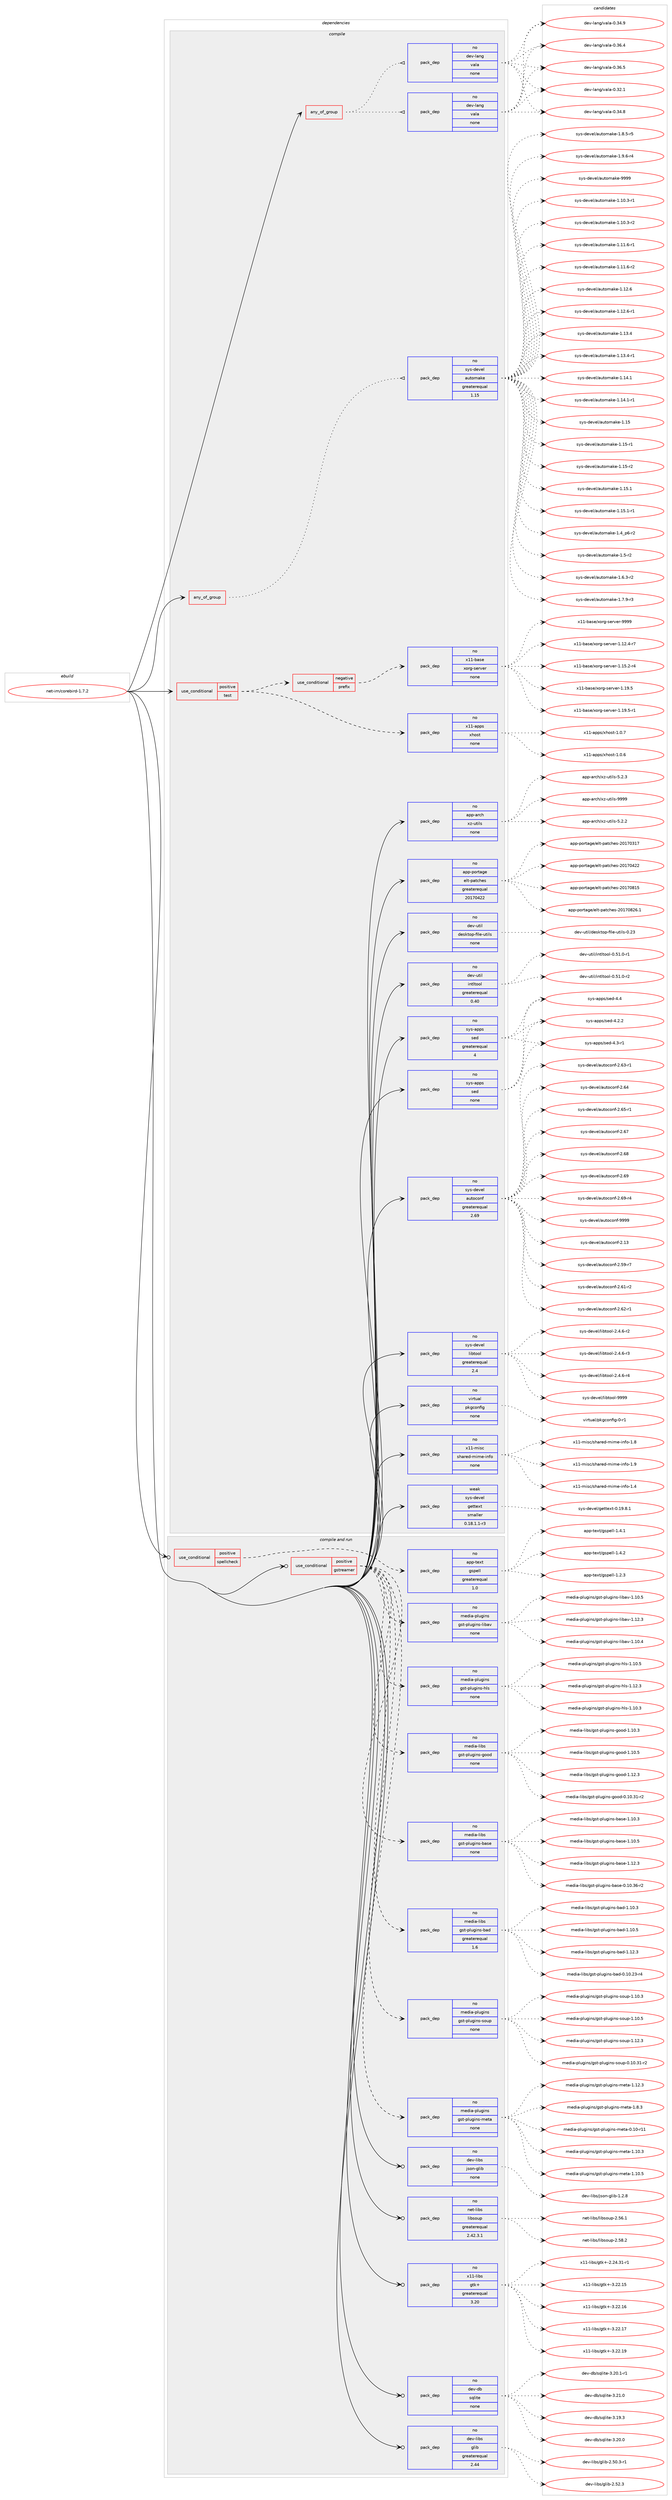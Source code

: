 digraph prolog {

# *************
# Graph options
# *************

newrank=true;
concentrate=true;
compound=true;
graph [rankdir=LR,fontname=Helvetica,fontsize=10,ranksep=1.5];#, ranksep=2.5, nodesep=0.2];
edge  [arrowhead=vee];
node  [fontname=Helvetica,fontsize=10];

# **********
# The ebuild
# **********

subgraph cluster_leftcol {
color=gray;
rank=same;
label=<<i>ebuild</i>>;
id [label="net-im/corebird-1.7.2", color=red, width=4, href="../net-im/corebird-1.7.2.svg"];
}

# ****************
# The dependencies
# ****************

subgraph cluster_midcol {
color=gray;
label=<<i>dependencies</i>>;
subgraph cluster_compile {
fillcolor="#eeeeee";
style=filled;
label=<<i>compile</i>>;
subgraph any6653 {
dependency411910 [label=<<TABLE BORDER="0" CELLBORDER="1" CELLSPACING="0" CELLPADDING="4"><TR><TD CELLPADDING="10">any_of_group</TD></TR></TABLE>>, shape=none, color=red];subgraph pack303150 {
dependency411911 [label=<<TABLE BORDER="0" CELLBORDER="1" CELLSPACING="0" CELLPADDING="4" WIDTH="220"><TR><TD ROWSPAN="6" CELLPADDING="30">pack_dep</TD></TR><TR><TD WIDTH="110">no</TD></TR><TR><TD>dev-lang</TD></TR><TR><TD>vala</TD></TR><TR><TD>none</TD></TR><TR><TD></TD></TR></TABLE>>, shape=none, color=blue];
}
dependency411910:e -> dependency411911:w [weight=20,style="dotted",arrowhead="oinv"];
subgraph pack303151 {
dependency411912 [label=<<TABLE BORDER="0" CELLBORDER="1" CELLSPACING="0" CELLPADDING="4" WIDTH="220"><TR><TD ROWSPAN="6" CELLPADDING="30">pack_dep</TD></TR><TR><TD WIDTH="110">no</TD></TR><TR><TD>dev-lang</TD></TR><TR><TD>vala</TD></TR><TR><TD>none</TD></TR><TR><TD></TD></TR></TABLE>>, shape=none, color=blue];
}
dependency411910:e -> dependency411912:w [weight=20,style="dotted",arrowhead="oinv"];
}
id:e -> dependency411910:w [weight=20,style="solid",arrowhead="vee"];
subgraph any6654 {
dependency411913 [label=<<TABLE BORDER="0" CELLBORDER="1" CELLSPACING="0" CELLPADDING="4"><TR><TD CELLPADDING="10">any_of_group</TD></TR></TABLE>>, shape=none, color=red];subgraph pack303152 {
dependency411914 [label=<<TABLE BORDER="0" CELLBORDER="1" CELLSPACING="0" CELLPADDING="4" WIDTH="220"><TR><TD ROWSPAN="6" CELLPADDING="30">pack_dep</TD></TR><TR><TD WIDTH="110">no</TD></TR><TR><TD>sys-devel</TD></TR><TR><TD>automake</TD></TR><TR><TD>greaterequal</TD></TR><TR><TD>1.15</TD></TR></TABLE>>, shape=none, color=blue];
}
dependency411913:e -> dependency411914:w [weight=20,style="dotted",arrowhead="oinv"];
}
id:e -> dependency411913:w [weight=20,style="solid",arrowhead="vee"];
subgraph cond101919 {
dependency411915 [label=<<TABLE BORDER="0" CELLBORDER="1" CELLSPACING="0" CELLPADDING="4"><TR><TD ROWSPAN="3" CELLPADDING="10">use_conditional</TD></TR><TR><TD>positive</TD></TR><TR><TD>test</TD></TR></TABLE>>, shape=none, color=red];
subgraph cond101920 {
dependency411916 [label=<<TABLE BORDER="0" CELLBORDER="1" CELLSPACING="0" CELLPADDING="4"><TR><TD ROWSPAN="3" CELLPADDING="10">use_conditional</TD></TR><TR><TD>negative</TD></TR><TR><TD>prefix</TD></TR></TABLE>>, shape=none, color=red];
subgraph pack303153 {
dependency411917 [label=<<TABLE BORDER="0" CELLBORDER="1" CELLSPACING="0" CELLPADDING="4" WIDTH="220"><TR><TD ROWSPAN="6" CELLPADDING="30">pack_dep</TD></TR><TR><TD WIDTH="110">no</TD></TR><TR><TD>x11-base</TD></TR><TR><TD>xorg-server</TD></TR><TR><TD>none</TD></TR><TR><TD></TD></TR></TABLE>>, shape=none, color=blue];
}
dependency411916:e -> dependency411917:w [weight=20,style="dashed",arrowhead="vee"];
}
dependency411915:e -> dependency411916:w [weight=20,style="dashed",arrowhead="vee"];
subgraph pack303154 {
dependency411918 [label=<<TABLE BORDER="0" CELLBORDER="1" CELLSPACING="0" CELLPADDING="4" WIDTH="220"><TR><TD ROWSPAN="6" CELLPADDING="30">pack_dep</TD></TR><TR><TD WIDTH="110">no</TD></TR><TR><TD>x11-apps</TD></TR><TR><TD>xhost</TD></TR><TR><TD>none</TD></TR><TR><TD></TD></TR></TABLE>>, shape=none, color=blue];
}
dependency411915:e -> dependency411918:w [weight=20,style="dashed",arrowhead="vee"];
}
id:e -> dependency411915:w [weight=20,style="solid",arrowhead="vee"];
subgraph pack303155 {
dependency411919 [label=<<TABLE BORDER="0" CELLBORDER="1" CELLSPACING="0" CELLPADDING="4" WIDTH="220"><TR><TD ROWSPAN="6" CELLPADDING="30">pack_dep</TD></TR><TR><TD WIDTH="110">no</TD></TR><TR><TD>app-arch</TD></TR><TR><TD>xz-utils</TD></TR><TR><TD>none</TD></TR><TR><TD></TD></TR></TABLE>>, shape=none, color=blue];
}
id:e -> dependency411919:w [weight=20,style="solid",arrowhead="vee"];
subgraph pack303156 {
dependency411920 [label=<<TABLE BORDER="0" CELLBORDER="1" CELLSPACING="0" CELLPADDING="4" WIDTH="220"><TR><TD ROWSPAN="6" CELLPADDING="30">pack_dep</TD></TR><TR><TD WIDTH="110">no</TD></TR><TR><TD>app-portage</TD></TR><TR><TD>elt-patches</TD></TR><TR><TD>greaterequal</TD></TR><TR><TD>20170422</TD></TR></TABLE>>, shape=none, color=blue];
}
id:e -> dependency411920:w [weight=20,style="solid",arrowhead="vee"];
subgraph pack303157 {
dependency411921 [label=<<TABLE BORDER="0" CELLBORDER="1" CELLSPACING="0" CELLPADDING="4" WIDTH="220"><TR><TD ROWSPAN="6" CELLPADDING="30">pack_dep</TD></TR><TR><TD WIDTH="110">no</TD></TR><TR><TD>dev-util</TD></TR><TR><TD>desktop-file-utils</TD></TR><TR><TD>none</TD></TR><TR><TD></TD></TR></TABLE>>, shape=none, color=blue];
}
id:e -> dependency411921:w [weight=20,style="solid",arrowhead="vee"];
subgraph pack303158 {
dependency411922 [label=<<TABLE BORDER="0" CELLBORDER="1" CELLSPACING="0" CELLPADDING="4" WIDTH="220"><TR><TD ROWSPAN="6" CELLPADDING="30">pack_dep</TD></TR><TR><TD WIDTH="110">no</TD></TR><TR><TD>dev-util</TD></TR><TR><TD>intltool</TD></TR><TR><TD>greaterequal</TD></TR><TR><TD>0.40</TD></TR></TABLE>>, shape=none, color=blue];
}
id:e -> dependency411922:w [weight=20,style="solid",arrowhead="vee"];
subgraph pack303159 {
dependency411923 [label=<<TABLE BORDER="0" CELLBORDER="1" CELLSPACING="0" CELLPADDING="4" WIDTH="220"><TR><TD ROWSPAN="6" CELLPADDING="30">pack_dep</TD></TR><TR><TD WIDTH="110">no</TD></TR><TR><TD>sys-apps</TD></TR><TR><TD>sed</TD></TR><TR><TD>greaterequal</TD></TR><TR><TD>4</TD></TR></TABLE>>, shape=none, color=blue];
}
id:e -> dependency411923:w [weight=20,style="solid",arrowhead="vee"];
subgraph pack303160 {
dependency411924 [label=<<TABLE BORDER="0" CELLBORDER="1" CELLSPACING="0" CELLPADDING="4" WIDTH="220"><TR><TD ROWSPAN="6" CELLPADDING="30">pack_dep</TD></TR><TR><TD WIDTH="110">no</TD></TR><TR><TD>sys-apps</TD></TR><TR><TD>sed</TD></TR><TR><TD>none</TD></TR><TR><TD></TD></TR></TABLE>>, shape=none, color=blue];
}
id:e -> dependency411924:w [weight=20,style="solid",arrowhead="vee"];
subgraph pack303161 {
dependency411925 [label=<<TABLE BORDER="0" CELLBORDER="1" CELLSPACING="0" CELLPADDING="4" WIDTH="220"><TR><TD ROWSPAN="6" CELLPADDING="30">pack_dep</TD></TR><TR><TD WIDTH="110">no</TD></TR><TR><TD>sys-devel</TD></TR><TR><TD>autoconf</TD></TR><TR><TD>greaterequal</TD></TR><TR><TD>2.69</TD></TR></TABLE>>, shape=none, color=blue];
}
id:e -> dependency411925:w [weight=20,style="solid",arrowhead="vee"];
subgraph pack303162 {
dependency411926 [label=<<TABLE BORDER="0" CELLBORDER="1" CELLSPACING="0" CELLPADDING="4" WIDTH="220"><TR><TD ROWSPAN="6" CELLPADDING="30">pack_dep</TD></TR><TR><TD WIDTH="110">no</TD></TR><TR><TD>sys-devel</TD></TR><TR><TD>libtool</TD></TR><TR><TD>greaterequal</TD></TR><TR><TD>2.4</TD></TR></TABLE>>, shape=none, color=blue];
}
id:e -> dependency411926:w [weight=20,style="solid",arrowhead="vee"];
subgraph pack303163 {
dependency411927 [label=<<TABLE BORDER="0" CELLBORDER="1" CELLSPACING="0" CELLPADDING="4" WIDTH="220"><TR><TD ROWSPAN="6" CELLPADDING="30">pack_dep</TD></TR><TR><TD WIDTH="110">no</TD></TR><TR><TD>virtual</TD></TR><TR><TD>pkgconfig</TD></TR><TR><TD>none</TD></TR><TR><TD></TD></TR></TABLE>>, shape=none, color=blue];
}
id:e -> dependency411927:w [weight=20,style="solid",arrowhead="vee"];
subgraph pack303164 {
dependency411928 [label=<<TABLE BORDER="0" CELLBORDER="1" CELLSPACING="0" CELLPADDING="4" WIDTH="220"><TR><TD ROWSPAN="6" CELLPADDING="30">pack_dep</TD></TR><TR><TD WIDTH="110">no</TD></TR><TR><TD>x11-misc</TD></TR><TR><TD>shared-mime-info</TD></TR><TR><TD>none</TD></TR><TR><TD></TD></TR></TABLE>>, shape=none, color=blue];
}
id:e -> dependency411928:w [weight=20,style="solid",arrowhead="vee"];
subgraph pack303165 {
dependency411929 [label=<<TABLE BORDER="0" CELLBORDER="1" CELLSPACING="0" CELLPADDING="4" WIDTH="220"><TR><TD ROWSPAN="6" CELLPADDING="30">pack_dep</TD></TR><TR><TD WIDTH="110">weak</TD></TR><TR><TD>sys-devel</TD></TR><TR><TD>gettext</TD></TR><TR><TD>smaller</TD></TR><TR><TD>0.18.1.1-r3</TD></TR></TABLE>>, shape=none, color=blue];
}
id:e -> dependency411929:w [weight=20,style="solid",arrowhead="vee"];
}
subgraph cluster_compileandrun {
fillcolor="#eeeeee";
style=filled;
label=<<i>compile and run</i>>;
subgraph cond101921 {
dependency411930 [label=<<TABLE BORDER="0" CELLBORDER="1" CELLSPACING="0" CELLPADDING="4"><TR><TD ROWSPAN="3" CELLPADDING="10">use_conditional</TD></TR><TR><TD>positive</TD></TR><TR><TD>gstreamer</TD></TR></TABLE>>, shape=none, color=red];
subgraph pack303166 {
dependency411931 [label=<<TABLE BORDER="0" CELLBORDER="1" CELLSPACING="0" CELLPADDING="4" WIDTH="220"><TR><TD ROWSPAN="6" CELLPADDING="30">pack_dep</TD></TR><TR><TD WIDTH="110">no</TD></TR><TR><TD>media-libs</TD></TR><TR><TD>gst-plugins-bad</TD></TR><TR><TD>greaterequal</TD></TR><TR><TD>1.6</TD></TR></TABLE>>, shape=none, color=blue];
}
dependency411930:e -> dependency411931:w [weight=20,style="dashed",arrowhead="vee"];
subgraph pack303167 {
dependency411932 [label=<<TABLE BORDER="0" CELLBORDER="1" CELLSPACING="0" CELLPADDING="4" WIDTH="220"><TR><TD ROWSPAN="6" CELLPADDING="30">pack_dep</TD></TR><TR><TD WIDTH="110">no</TD></TR><TR><TD>media-libs</TD></TR><TR><TD>gst-plugins-base</TD></TR><TR><TD>none</TD></TR><TR><TD></TD></TR></TABLE>>, shape=none, color=blue];
}
dependency411930:e -> dependency411932:w [weight=20,style="dashed",arrowhead="vee"];
subgraph pack303168 {
dependency411933 [label=<<TABLE BORDER="0" CELLBORDER="1" CELLSPACING="0" CELLPADDING="4" WIDTH="220"><TR><TD ROWSPAN="6" CELLPADDING="30">pack_dep</TD></TR><TR><TD WIDTH="110">no</TD></TR><TR><TD>media-libs</TD></TR><TR><TD>gst-plugins-good</TD></TR><TR><TD>none</TD></TR><TR><TD></TD></TR></TABLE>>, shape=none, color=blue];
}
dependency411930:e -> dependency411933:w [weight=20,style="dashed",arrowhead="vee"];
subgraph pack303169 {
dependency411934 [label=<<TABLE BORDER="0" CELLBORDER="1" CELLSPACING="0" CELLPADDING="4" WIDTH="220"><TR><TD ROWSPAN="6" CELLPADDING="30">pack_dep</TD></TR><TR><TD WIDTH="110">no</TD></TR><TR><TD>media-plugins</TD></TR><TR><TD>gst-plugins-hls</TD></TR><TR><TD>none</TD></TR><TR><TD></TD></TR></TABLE>>, shape=none, color=blue];
}
dependency411930:e -> dependency411934:w [weight=20,style="dashed",arrowhead="vee"];
subgraph pack303170 {
dependency411935 [label=<<TABLE BORDER="0" CELLBORDER="1" CELLSPACING="0" CELLPADDING="4" WIDTH="220"><TR><TD ROWSPAN="6" CELLPADDING="30">pack_dep</TD></TR><TR><TD WIDTH="110">no</TD></TR><TR><TD>media-plugins</TD></TR><TR><TD>gst-plugins-libav</TD></TR><TR><TD>none</TD></TR><TR><TD></TD></TR></TABLE>>, shape=none, color=blue];
}
dependency411930:e -> dependency411935:w [weight=20,style="dashed",arrowhead="vee"];
subgraph pack303171 {
dependency411936 [label=<<TABLE BORDER="0" CELLBORDER="1" CELLSPACING="0" CELLPADDING="4" WIDTH="220"><TR><TD ROWSPAN="6" CELLPADDING="30">pack_dep</TD></TR><TR><TD WIDTH="110">no</TD></TR><TR><TD>media-plugins</TD></TR><TR><TD>gst-plugins-meta</TD></TR><TR><TD>none</TD></TR><TR><TD></TD></TR></TABLE>>, shape=none, color=blue];
}
dependency411930:e -> dependency411936:w [weight=20,style="dashed",arrowhead="vee"];
subgraph pack303172 {
dependency411937 [label=<<TABLE BORDER="0" CELLBORDER="1" CELLSPACING="0" CELLPADDING="4" WIDTH="220"><TR><TD ROWSPAN="6" CELLPADDING="30">pack_dep</TD></TR><TR><TD WIDTH="110">no</TD></TR><TR><TD>media-plugins</TD></TR><TR><TD>gst-plugins-soup</TD></TR><TR><TD>none</TD></TR><TR><TD></TD></TR></TABLE>>, shape=none, color=blue];
}
dependency411930:e -> dependency411937:w [weight=20,style="dashed",arrowhead="vee"];
}
id:e -> dependency411930:w [weight=20,style="solid",arrowhead="odotvee"];
subgraph cond101922 {
dependency411938 [label=<<TABLE BORDER="0" CELLBORDER="1" CELLSPACING="0" CELLPADDING="4"><TR><TD ROWSPAN="3" CELLPADDING="10">use_conditional</TD></TR><TR><TD>positive</TD></TR><TR><TD>spellcheck</TD></TR></TABLE>>, shape=none, color=red];
subgraph pack303173 {
dependency411939 [label=<<TABLE BORDER="0" CELLBORDER="1" CELLSPACING="0" CELLPADDING="4" WIDTH="220"><TR><TD ROWSPAN="6" CELLPADDING="30">pack_dep</TD></TR><TR><TD WIDTH="110">no</TD></TR><TR><TD>app-text</TD></TR><TR><TD>gspell</TD></TR><TR><TD>greaterequal</TD></TR><TR><TD>1.0</TD></TR></TABLE>>, shape=none, color=blue];
}
dependency411938:e -> dependency411939:w [weight=20,style="dashed",arrowhead="vee"];
}
id:e -> dependency411938:w [weight=20,style="solid",arrowhead="odotvee"];
subgraph pack303174 {
dependency411940 [label=<<TABLE BORDER="0" CELLBORDER="1" CELLSPACING="0" CELLPADDING="4" WIDTH="220"><TR><TD ROWSPAN="6" CELLPADDING="30">pack_dep</TD></TR><TR><TD WIDTH="110">no</TD></TR><TR><TD>dev-db</TD></TR><TR><TD>sqlite</TD></TR><TR><TD>none</TD></TR><TR><TD></TD></TR></TABLE>>, shape=none, color=blue];
}
id:e -> dependency411940:w [weight=20,style="solid",arrowhead="odotvee"];
subgraph pack303175 {
dependency411941 [label=<<TABLE BORDER="0" CELLBORDER="1" CELLSPACING="0" CELLPADDING="4" WIDTH="220"><TR><TD ROWSPAN="6" CELLPADDING="30">pack_dep</TD></TR><TR><TD WIDTH="110">no</TD></TR><TR><TD>dev-libs</TD></TR><TR><TD>glib</TD></TR><TR><TD>greaterequal</TD></TR><TR><TD>2.44</TD></TR></TABLE>>, shape=none, color=blue];
}
id:e -> dependency411941:w [weight=20,style="solid",arrowhead="odotvee"];
subgraph pack303176 {
dependency411942 [label=<<TABLE BORDER="0" CELLBORDER="1" CELLSPACING="0" CELLPADDING="4" WIDTH="220"><TR><TD ROWSPAN="6" CELLPADDING="30">pack_dep</TD></TR><TR><TD WIDTH="110">no</TD></TR><TR><TD>dev-libs</TD></TR><TR><TD>json-glib</TD></TR><TR><TD>none</TD></TR><TR><TD></TD></TR></TABLE>>, shape=none, color=blue];
}
id:e -> dependency411942:w [weight=20,style="solid",arrowhead="odotvee"];
subgraph pack303177 {
dependency411943 [label=<<TABLE BORDER="0" CELLBORDER="1" CELLSPACING="0" CELLPADDING="4" WIDTH="220"><TR><TD ROWSPAN="6" CELLPADDING="30">pack_dep</TD></TR><TR><TD WIDTH="110">no</TD></TR><TR><TD>net-libs</TD></TR><TR><TD>libsoup</TD></TR><TR><TD>greaterequal</TD></TR><TR><TD>2.42.3.1</TD></TR></TABLE>>, shape=none, color=blue];
}
id:e -> dependency411943:w [weight=20,style="solid",arrowhead="odotvee"];
subgraph pack303178 {
dependency411944 [label=<<TABLE BORDER="0" CELLBORDER="1" CELLSPACING="0" CELLPADDING="4" WIDTH="220"><TR><TD ROWSPAN="6" CELLPADDING="30">pack_dep</TD></TR><TR><TD WIDTH="110">no</TD></TR><TR><TD>x11-libs</TD></TR><TR><TD>gtk+</TD></TR><TR><TD>greaterequal</TD></TR><TR><TD>3.20</TD></TR></TABLE>>, shape=none, color=blue];
}
id:e -> dependency411944:w [weight=20,style="solid",arrowhead="odotvee"];
}
subgraph cluster_run {
fillcolor="#eeeeee";
style=filled;
label=<<i>run</i>>;
}
}

# **************
# The candidates
# **************

subgraph cluster_choices {
rank=same;
color=gray;
label=<<i>candidates</i>>;

subgraph choice303150 {
color=black;
nodesep=1;
choice100101118451089711010347118971089745484651504649 [label="dev-lang/vala-0.32.1", color=red, width=4,href="../dev-lang/vala-0.32.1.svg"];
choice100101118451089711010347118971089745484651524656 [label="dev-lang/vala-0.34.8", color=red, width=4,href="../dev-lang/vala-0.34.8.svg"];
choice100101118451089711010347118971089745484651524657 [label="dev-lang/vala-0.34.9", color=red, width=4,href="../dev-lang/vala-0.34.9.svg"];
choice100101118451089711010347118971089745484651544652 [label="dev-lang/vala-0.36.4", color=red, width=4,href="../dev-lang/vala-0.36.4.svg"];
choice100101118451089711010347118971089745484651544653 [label="dev-lang/vala-0.36.5", color=red, width=4,href="../dev-lang/vala-0.36.5.svg"];
dependency411911:e -> choice100101118451089711010347118971089745484651504649:w [style=dotted,weight="100"];
dependency411911:e -> choice100101118451089711010347118971089745484651524656:w [style=dotted,weight="100"];
dependency411911:e -> choice100101118451089711010347118971089745484651524657:w [style=dotted,weight="100"];
dependency411911:e -> choice100101118451089711010347118971089745484651544652:w [style=dotted,weight="100"];
dependency411911:e -> choice100101118451089711010347118971089745484651544653:w [style=dotted,weight="100"];
}
subgraph choice303151 {
color=black;
nodesep=1;
choice100101118451089711010347118971089745484651504649 [label="dev-lang/vala-0.32.1", color=red, width=4,href="../dev-lang/vala-0.32.1.svg"];
choice100101118451089711010347118971089745484651524656 [label="dev-lang/vala-0.34.8", color=red, width=4,href="../dev-lang/vala-0.34.8.svg"];
choice100101118451089711010347118971089745484651524657 [label="dev-lang/vala-0.34.9", color=red, width=4,href="../dev-lang/vala-0.34.9.svg"];
choice100101118451089711010347118971089745484651544652 [label="dev-lang/vala-0.36.4", color=red, width=4,href="../dev-lang/vala-0.36.4.svg"];
choice100101118451089711010347118971089745484651544653 [label="dev-lang/vala-0.36.5", color=red, width=4,href="../dev-lang/vala-0.36.5.svg"];
dependency411912:e -> choice100101118451089711010347118971089745484651504649:w [style=dotted,weight="100"];
dependency411912:e -> choice100101118451089711010347118971089745484651524656:w [style=dotted,weight="100"];
dependency411912:e -> choice100101118451089711010347118971089745484651524657:w [style=dotted,weight="100"];
dependency411912:e -> choice100101118451089711010347118971089745484651544652:w [style=dotted,weight="100"];
dependency411912:e -> choice100101118451089711010347118971089745484651544653:w [style=dotted,weight="100"];
}
subgraph choice303152 {
color=black;
nodesep=1;
choice11512111545100101118101108479711711611110997107101454946494846514511449 [label="sys-devel/automake-1.10.3-r1", color=red, width=4,href="../sys-devel/automake-1.10.3-r1.svg"];
choice11512111545100101118101108479711711611110997107101454946494846514511450 [label="sys-devel/automake-1.10.3-r2", color=red, width=4,href="../sys-devel/automake-1.10.3-r2.svg"];
choice11512111545100101118101108479711711611110997107101454946494946544511449 [label="sys-devel/automake-1.11.6-r1", color=red, width=4,href="../sys-devel/automake-1.11.6-r1.svg"];
choice11512111545100101118101108479711711611110997107101454946494946544511450 [label="sys-devel/automake-1.11.6-r2", color=red, width=4,href="../sys-devel/automake-1.11.6-r2.svg"];
choice1151211154510010111810110847971171161111099710710145494649504654 [label="sys-devel/automake-1.12.6", color=red, width=4,href="../sys-devel/automake-1.12.6.svg"];
choice11512111545100101118101108479711711611110997107101454946495046544511449 [label="sys-devel/automake-1.12.6-r1", color=red, width=4,href="../sys-devel/automake-1.12.6-r1.svg"];
choice1151211154510010111810110847971171161111099710710145494649514652 [label="sys-devel/automake-1.13.4", color=red, width=4,href="../sys-devel/automake-1.13.4.svg"];
choice11512111545100101118101108479711711611110997107101454946495146524511449 [label="sys-devel/automake-1.13.4-r1", color=red, width=4,href="../sys-devel/automake-1.13.4-r1.svg"];
choice1151211154510010111810110847971171161111099710710145494649524649 [label="sys-devel/automake-1.14.1", color=red, width=4,href="../sys-devel/automake-1.14.1.svg"];
choice11512111545100101118101108479711711611110997107101454946495246494511449 [label="sys-devel/automake-1.14.1-r1", color=red, width=4,href="../sys-devel/automake-1.14.1-r1.svg"];
choice115121115451001011181011084797117116111109971071014549464953 [label="sys-devel/automake-1.15", color=red, width=4,href="../sys-devel/automake-1.15.svg"];
choice1151211154510010111810110847971171161111099710710145494649534511449 [label="sys-devel/automake-1.15-r1", color=red, width=4,href="../sys-devel/automake-1.15-r1.svg"];
choice1151211154510010111810110847971171161111099710710145494649534511450 [label="sys-devel/automake-1.15-r2", color=red, width=4,href="../sys-devel/automake-1.15-r2.svg"];
choice1151211154510010111810110847971171161111099710710145494649534649 [label="sys-devel/automake-1.15.1", color=red, width=4,href="../sys-devel/automake-1.15.1.svg"];
choice11512111545100101118101108479711711611110997107101454946495346494511449 [label="sys-devel/automake-1.15.1-r1", color=red, width=4,href="../sys-devel/automake-1.15.1-r1.svg"];
choice115121115451001011181011084797117116111109971071014549465295112544511450 [label="sys-devel/automake-1.4_p6-r2", color=red, width=4,href="../sys-devel/automake-1.4_p6-r2.svg"];
choice11512111545100101118101108479711711611110997107101454946534511450 [label="sys-devel/automake-1.5-r2", color=red, width=4,href="../sys-devel/automake-1.5-r2.svg"];
choice115121115451001011181011084797117116111109971071014549465446514511450 [label="sys-devel/automake-1.6.3-r2", color=red, width=4,href="../sys-devel/automake-1.6.3-r2.svg"];
choice115121115451001011181011084797117116111109971071014549465546574511451 [label="sys-devel/automake-1.7.9-r3", color=red, width=4,href="../sys-devel/automake-1.7.9-r3.svg"];
choice115121115451001011181011084797117116111109971071014549465646534511453 [label="sys-devel/automake-1.8.5-r5", color=red, width=4,href="../sys-devel/automake-1.8.5-r5.svg"];
choice115121115451001011181011084797117116111109971071014549465746544511452 [label="sys-devel/automake-1.9.6-r4", color=red, width=4,href="../sys-devel/automake-1.9.6-r4.svg"];
choice115121115451001011181011084797117116111109971071014557575757 [label="sys-devel/automake-9999", color=red, width=4,href="../sys-devel/automake-9999.svg"];
dependency411914:e -> choice11512111545100101118101108479711711611110997107101454946494846514511449:w [style=dotted,weight="100"];
dependency411914:e -> choice11512111545100101118101108479711711611110997107101454946494846514511450:w [style=dotted,weight="100"];
dependency411914:e -> choice11512111545100101118101108479711711611110997107101454946494946544511449:w [style=dotted,weight="100"];
dependency411914:e -> choice11512111545100101118101108479711711611110997107101454946494946544511450:w [style=dotted,weight="100"];
dependency411914:e -> choice1151211154510010111810110847971171161111099710710145494649504654:w [style=dotted,weight="100"];
dependency411914:e -> choice11512111545100101118101108479711711611110997107101454946495046544511449:w [style=dotted,weight="100"];
dependency411914:e -> choice1151211154510010111810110847971171161111099710710145494649514652:w [style=dotted,weight="100"];
dependency411914:e -> choice11512111545100101118101108479711711611110997107101454946495146524511449:w [style=dotted,weight="100"];
dependency411914:e -> choice1151211154510010111810110847971171161111099710710145494649524649:w [style=dotted,weight="100"];
dependency411914:e -> choice11512111545100101118101108479711711611110997107101454946495246494511449:w [style=dotted,weight="100"];
dependency411914:e -> choice115121115451001011181011084797117116111109971071014549464953:w [style=dotted,weight="100"];
dependency411914:e -> choice1151211154510010111810110847971171161111099710710145494649534511449:w [style=dotted,weight="100"];
dependency411914:e -> choice1151211154510010111810110847971171161111099710710145494649534511450:w [style=dotted,weight="100"];
dependency411914:e -> choice1151211154510010111810110847971171161111099710710145494649534649:w [style=dotted,weight="100"];
dependency411914:e -> choice11512111545100101118101108479711711611110997107101454946495346494511449:w [style=dotted,weight="100"];
dependency411914:e -> choice115121115451001011181011084797117116111109971071014549465295112544511450:w [style=dotted,weight="100"];
dependency411914:e -> choice11512111545100101118101108479711711611110997107101454946534511450:w [style=dotted,weight="100"];
dependency411914:e -> choice115121115451001011181011084797117116111109971071014549465446514511450:w [style=dotted,weight="100"];
dependency411914:e -> choice115121115451001011181011084797117116111109971071014549465546574511451:w [style=dotted,weight="100"];
dependency411914:e -> choice115121115451001011181011084797117116111109971071014549465646534511453:w [style=dotted,weight="100"];
dependency411914:e -> choice115121115451001011181011084797117116111109971071014549465746544511452:w [style=dotted,weight="100"];
dependency411914:e -> choice115121115451001011181011084797117116111109971071014557575757:w [style=dotted,weight="100"];
}
subgraph choice303153 {
color=black;
nodesep=1;
choice12049494598971151014712011111410345115101114118101114454946495046524511455 [label="x11-base/xorg-server-1.12.4-r7", color=red, width=4,href="../x11-base/xorg-server-1.12.4-r7.svg"];
choice12049494598971151014712011111410345115101114118101114454946495346504511452 [label="x11-base/xorg-server-1.15.2-r4", color=red, width=4,href="../x11-base/xorg-server-1.15.2-r4.svg"];
choice1204949459897115101471201111141034511510111411810111445494649574653 [label="x11-base/xorg-server-1.19.5", color=red, width=4,href="../x11-base/xorg-server-1.19.5.svg"];
choice12049494598971151014712011111410345115101114118101114454946495746534511449 [label="x11-base/xorg-server-1.19.5-r1", color=red, width=4,href="../x11-base/xorg-server-1.19.5-r1.svg"];
choice120494945989711510147120111114103451151011141181011144557575757 [label="x11-base/xorg-server-9999", color=red, width=4,href="../x11-base/xorg-server-9999.svg"];
dependency411917:e -> choice12049494598971151014712011111410345115101114118101114454946495046524511455:w [style=dotted,weight="100"];
dependency411917:e -> choice12049494598971151014712011111410345115101114118101114454946495346504511452:w [style=dotted,weight="100"];
dependency411917:e -> choice1204949459897115101471201111141034511510111411810111445494649574653:w [style=dotted,weight="100"];
dependency411917:e -> choice12049494598971151014712011111410345115101114118101114454946495746534511449:w [style=dotted,weight="100"];
dependency411917:e -> choice120494945989711510147120111114103451151011141181011144557575757:w [style=dotted,weight="100"];
}
subgraph choice303154 {
color=black;
nodesep=1;
choice1204949459711211211547120104111115116454946484654 [label="x11-apps/xhost-1.0.6", color=red, width=4,href="../x11-apps/xhost-1.0.6.svg"];
choice1204949459711211211547120104111115116454946484655 [label="x11-apps/xhost-1.0.7", color=red, width=4,href="../x11-apps/xhost-1.0.7.svg"];
dependency411918:e -> choice1204949459711211211547120104111115116454946484654:w [style=dotted,weight="100"];
dependency411918:e -> choice1204949459711211211547120104111115116454946484655:w [style=dotted,weight="100"];
}
subgraph choice303155 {
color=black;
nodesep=1;
choice971121124597114991044712012245117116105108115455346504650 [label="app-arch/xz-utils-5.2.2", color=red, width=4,href="../app-arch/xz-utils-5.2.2.svg"];
choice971121124597114991044712012245117116105108115455346504651 [label="app-arch/xz-utils-5.2.3", color=red, width=4,href="../app-arch/xz-utils-5.2.3.svg"];
choice9711211245971149910447120122451171161051081154557575757 [label="app-arch/xz-utils-9999", color=red, width=4,href="../app-arch/xz-utils-9999.svg"];
dependency411919:e -> choice971121124597114991044712012245117116105108115455346504650:w [style=dotted,weight="100"];
dependency411919:e -> choice971121124597114991044712012245117116105108115455346504651:w [style=dotted,weight="100"];
dependency411919:e -> choice9711211245971149910447120122451171161051081154557575757:w [style=dotted,weight="100"];
}
subgraph choice303156 {
color=black;
nodesep=1;
choice97112112451121111141169710310147101108116451129711699104101115455048495548514955 [label="app-portage/elt-patches-20170317", color=red, width=4,href="../app-portage/elt-patches-20170317.svg"];
choice97112112451121111141169710310147101108116451129711699104101115455048495548525050 [label="app-portage/elt-patches-20170422", color=red, width=4,href="../app-portage/elt-patches-20170422.svg"];
choice97112112451121111141169710310147101108116451129711699104101115455048495548564953 [label="app-portage/elt-patches-20170815", color=red, width=4,href="../app-portage/elt-patches-20170815.svg"];
choice971121124511211111411697103101471011081164511297116991041011154550484955485650544649 [label="app-portage/elt-patches-20170826.1", color=red, width=4,href="../app-portage/elt-patches-20170826.1.svg"];
dependency411920:e -> choice97112112451121111141169710310147101108116451129711699104101115455048495548514955:w [style=dotted,weight="100"];
dependency411920:e -> choice97112112451121111141169710310147101108116451129711699104101115455048495548525050:w [style=dotted,weight="100"];
dependency411920:e -> choice97112112451121111141169710310147101108116451129711699104101115455048495548564953:w [style=dotted,weight="100"];
dependency411920:e -> choice971121124511211111411697103101471011081164511297116991041011154550484955485650544649:w [style=dotted,weight="100"];
}
subgraph choice303157 {
color=black;
nodesep=1;
choice100101118451171161051084710010111510711611111245102105108101451171161051081154548465051 [label="dev-util/desktop-file-utils-0.23", color=red, width=4,href="../dev-util/desktop-file-utils-0.23.svg"];
dependency411921:e -> choice100101118451171161051084710010111510711611111245102105108101451171161051081154548465051:w [style=dotted,weight="100"];
}
subgraph choice303158 {
color=black;
nodesep=1;
choice1001011184511711610510847105110116108116111111108454846534946484511449 [label="dev-util/intltool-0.51.0-r1", color=red, width=4,href="../dev-util/intltool-0.51.0-r1.svg"];
choice1001011184511711610510847105110116108116111111108454846534946484511450 [label="dev-util/intltool-0.51.0-r2", color=red, width=4,href="../dev-util/intltool-0.51.0-r2.svg"];
dependency411922:e -> choice1001011184511711610510847105110116108116111111108454846534946484511449:w [style=dotted,weight="100"];
dependency411922:e -> choice1001011184511711610510847105110116108116111111108454846534946484511450:w [style=dotted,weight="100"];
}
subgraph choice303159 {
color=black;
nodesep=1;
choice115121115459711211211547115101100455246504650 [label="sys-apps/sed-4.2.2", color=red, width=4,href="../sys-apps/sed-4.2.2.svg"];
choice115121115459711211211547115101100455246514511449 [label="sys-apps/sed-4.3-r1", color=red, width=4,href="../sys-apps/sed-4.3-r1.svg"];
choice11512111545971121121154711510110045524652 [label="sys-apps/sed-4.4", color=red, width=4,href="../sys-apps/sed-4.4.svg"];
dependency411923:e -> choice115121115459711211211547115101100455246504650:w [style=dotted,weight="100"];
dependency411923:e -> choice115121115459711211211547115101100455246514511449:w [style=dotted,weight="100"];
dependency411923:e -> choice11512111545971121121154711510110045524652:w [style=dotted,weight="100"];
}
subgraph choice303160 {
color=black;
nodesep=1;
choice115121115459711211211547115101100455246504650 [label="sys-apps/sed-4.2.2", color=red, width=4,href="../sys-apps/sed-4.2.2.svg"];
choice115121115459711211211547115101100455246514511449 [label="sys-apps/sed-4.3-r1", color=red, width=4,href="../sys-apps/sed-4.3-r1.svg"];
choice11512111545971121121154711510110045524652 [label="sys-apps/sed-4.4", color=red, width=4,href="../sys-apps/sed-4.4.svg"];
dependency411924:e -> choice115121115459711211211547115101100455246504650:w [style=dotted,weight="100"];
dependency411924:e -> choice115121115459711211211547115101100455246514511449:w [style=dotted,weight="100"];
dependency411924:e -> choice11512111545971121121154711510110045524652:w [style=dotted,weight="100"];
}
subgraph choice303161 {
color=black;
nodesep=1;
choice115121115451001011181011084797117116111991111101024550464951 [label="sys-devel/autoconf-2.13", color=red, width=4,href="../sys-devel/autoconf-2.13.svg"];
choice1151211154510010111810110847971171161119911111010245504653574511455 [label="sys-devel/autoconf-2.59-r7", color=red, width=4,href="../sys-devel/autoconf-2.59-r7.svg"];
choice1151211154510010111810110847971171161119911111010245504654494511450 [label="sys-devel/autoconf-2.61-r2", color=red, width=4,href="../sys-devel/autoconf-2.61-r2.svg"];
choice1151211154510010111810110847971171161119911111010245504654504511449 [label="sys-devel/autoconf-2.62-r1", color=red, width=4,href="../sys-devel/autoconf-2.62-r1.svg"];
choice1151211154510010111810110847971171161119911111010245504654514511449 [label="sys-devel/autoconf-2.63-r1", color=red, width=4,href="../sys-devel/autoconf-2.63-r1.svg"];
choice115121115451001011181011084797117116111991111101024550465452 [label="sys-devel/autoconf-2.64", color=red, width=4,href="../sys-devel/autoconf-2.64.svg"];
choice1151211154510010111810110847971171161119911111010245504654534511449 [label="sys-devel/autoconf-2.65-r1", color=red, width=4,href="../sys-devel/autoconf-2.65-r1.svg"];
choice115121115451001011181011084797117116111991111101024550465455 [label="sys-devel/autoconf-2.67", color=red, width=4,href="../sys-devel/autoconf-2.67.svg"];
choice115121115451001011181011084797117116111991111101024550465456 [label="sys-devel/autoconf-2.68", color=red, width=4,href="../sys-devel/autoconf-2.68.svg"];
choice115121115451001011181011084797117116111991111101024550465457 [label="sys-devel/autoconf-2.69", color=red, width=4,href="../sys-devel/autoconf-2.69.svg"];
choice1151211154510010111810110847971171161119911111010245504654574511452 [label="sys-devel/autoconf-2.69-r4", color=red, width=4,href="../sys-devel/autoconf-2.69-r4.svg"];
choice115121115451001011181011084797117116111991111101024557575757 [label="sys-devel/autoconf-9999", color=red, width=4,href="../sys-devel/autoconf-9999.svg"];
dependency411925:e -> choice115121115451001011181011084797117116111991111101024550464951:w [style=dotted,weight="100"];
dependency411925:e -> choice1151211154510010111810110847971171161119911111010245504653574511455:w [style=dotted,weight="100"];
dependency411925:e -> choice1151211154510010111810110847971171161119911111010245504654494511450:w [style=dotted,weight="100"];
dependency411925:e -> choice1151211154510010111810110847971171161119911111010245504654504511449:w [style=dotted,weight="100"];
dependency411925:e -> choice1151211154510010111810110847971171161119911111010245504654514511449:w [style=dotted,weight="100"];
dependency411925:e -> choice115121115451001011181011084797117116111991111101024550465452:w [style=dotted,weight="100"];
dependency411925:e -> choice1151211154510010111810110847971171161119911111010245504654534511449:w [style=dotted,weight="100"];
dependency411925:e -> choice115121115451001011181011084797117116111991111101024550465455:w [style=dotted,weight="100"];
dependency411925:e -> choice115121115451001011181011084797117116111991111101024550465456:w [style=dotted,weight="100"];
dependency411925:e -> choice115121115451001011181011084797117116111991111101024550465457:w [style=dotted,weight="100"];
dependency411925:e -> choice1151211154510010111810110847971171161119911111010245504654574511452:w [style=dotted,weight="100"];
dependency411925:e -> choice115121115451001011181011084797117116111991111101024557575757:w [style=dotted,weight="100"];
}
subgraph choice303162 {
color=black;
nodesep=1;
choice1151211154510010111810110847108105981161111111084550465246544511450 [label="sys-devel/libtool-2.4.6-r2", color=red, width=4,href="../sys-devel/libtool-2.4.6-r2.svg"];
choice1151211154510010111810110847108105981161111111084550465246544511451 [label="sys-devel/libtool-2.4.6-r3", color=red, width=4,href="../sys-devel/libtool-2.4.6-r3.svg"];
choice1151211154510010111810110847108105981161111111084550465246544511452 [label="sys-devel/libtool-2.4.6-r4", color=red, width=4,href="../sys-devel/libtool-2.4.6-r4.svg"];
choice1151211154510010111810110847108105981161111111084557575757 [label="sys-devel/libtool-9999", color=red, width=4,href="../sys-devel/libtool-9999.svg"];
dependency411926:e -> choice1151211154510010111810110847108105981161111111084550465246544511450:w [style=dotted,weight="100"];
dependency411926:e -> choice1151211154510010111810110847108105981161111111084550465246544511451:w [style=dotted,weight="100"];
dependency411926:e -> choice1151211154510010111810110847108105981161111111084550465246544511452:w [style=dotted,weight="100"];
dependency411926:e -> choice1151211154510010111810110847108105981161111111084557575757:w [style=dotted,weight="100"];
}
subgraph choice303163 {
color=black;
nodesep=1;
choice11810511411611797108471121071039911111010210510345484511449 [label="virtual/pkgconfig-0-r1", color=red, width=4,href="../virtual/pkgconfig-0-r1.svg"];
dependency411927:e -> choice11810511411611797108471121071039911111010210510345484511449:w [style=dotted,weight="100"];
}
subgraph choice303164 {
color=black;
nodesep=1;
choice120494945109105115994711510497114101100451091051091014510511010211145494652 [label="x11-misc/shared-mime-info-1.4", color=red, width=4,href="../x11-misc/shared-mime-info-1.4.svg"];
choice120494945109105115994711510497114101100451091051091014510511010211145494656 [label="x11-misc/shared-mime-info-1.8", color=red, width=4,href="../x11-misc/shared-mime-info-1.8.svg"];
choice120494945109105115994711510497114101100451091051091014510511010211145494657 [label="x11-misc/shared-mime-info-1.9", color=red, width=4,href="../x11-misc/shared-mime-info-1.9.svg"];
dependency411928:e -> choice120494945109105115994711510497114101100451091051091014510511010211145494652:w [style=dotted,weight="100"];
dependency411928:e -> choice120494945109105115994711510497114101100451091051091014510511010211145494656:w [style=dotted,weight="100"];
dependency411928:e -> choice120494945109105115994711510497114101100451091051091014510511010211145494657:w [style=dotted,weight="100"];
}
subgraph choice303165 {
color=black;
nodesep=1;
choice1151211154510010111810110847103101116116101120116454846495746564649 [label="sys-devel/gettext-0.19.8.1", color=red, width=4,href="../sys-devel/gettext-0.19.8.1.svg"];
dependency411929:e -> choice1151211154510010111810110847103101116116101120116454846495746564649:w [style=dotted,weight="100"];
}
subgraph choice303166 {
color=black;
nodesep=1;
choice109101100105974510810598115471031151164511210811710310511011545989710045484649484650514511452 [label="media-libs/gst-plugins-bad-0.10.23-r4", color=red, width=4,href="../media-libs/gst-plugins-bad-0.10.23-r4.svg"];
choice109101100105974510810598115471031151164511210811710310511011545989710045494649484651 [label="media-libs/gst-plugins-bad-1.10.3", color=red, width=4,href="../media-libs/gst-plugins-bad-1.10.3.svg"];
choice109101100105974510810598115471031151164511210811710310511011545989710045494649484653 [label="media-libs/gst-plugins-bad-1.10.5", color=red, width=4,href="../media-libs/gst-plugins-bad-1.10.5.svg"];
choice109101100105974510810598115471031151164511210811710310511011545989710045494649504651 [label="media-libs/gst-plugins-bad-1.12.3", color=red, width=4,href="../media-libs/gst-plugins-bad-1.12.3.svg"];
dependency411931:e -> choice109101100105974510810598115471031151164511210811710310511011545989710045484649484650514511452:w [style=dotted,weight="100"];
dependency411931:e -> choice109101100105974510810598115471031151164511210811710310511011545989710045494649484651:w [style=dotted,weight="100"];
dependency411931:e -> choice109101100105974510810598115471031151164511210811710310511011545989710045494649484653:w [style=dotted,weight="100"];
dependency411931:e -> choice109101100105974510810598115471031151164511210811710310511011545989710045494649504651:w [style=dotted,weight="100"];
}
subgraph choice303167 {
color=black;
nodesep=1;
choice109101100105974510810598115471031151164511210811710310511011545989711510145484649484651544511450 [label="media-libs/gst-plugins-base-0.10.36-r2", color=red, width=4,href="../media-libs/gst-plugins-base-0.10.36-r2.svg"];
choice109101100105974510810598115471031151164511210811710310511011545989711510145494649484651 [label="media-libs/gst-plugins-base-1.10.3", color=red, width=4,href="../media-libs/gst-plugins-base-1.10.3.svg"];
choice109101100105974510810598115471031151164511210811710310511011545989711510145494649484653 [label="media-libs/gst-plugins-base-1.10.5", color=red, width=4,href="../media-libs/gst-plugins-base-1.10.5.svg"];
choice109101100105974510810598115471031151164511210811710310511011545989711510145494649504651 [label="media-libs/gst-plugins-base-1.12.3", color=red, width=4,href="../media-libs/gst-plugins-base-1.12.3.svg"];
dependency411932:e -> choice109101100105974510810598115471031151164511210811710310511011545989711510145484649484651544511450:w [style=dotted,weight="100"];
dependency411932:e -> choice109101100105974510810598115471031151164511210811710310511011545989711510145494649484651:w [style=dotted,weight="100"];
dependency411932:e -> choice109101100105974510810598115471031151164511210811710310511011545989711510145494649484653:w [style=dotted,weight="100"];
dependency411932:e -> choice109101100105974510810598115471031151164511210811710310511011545989711510145494649504651:w [style=dotted,weight="100"];
}
subgraph choice303168 {
color=black;
nodesep=1;
choice10910110010597451081059811547103115116451121081171031051101154510311111110045484649484651494511450 [label="media-libs/gst-plugins-good-0.10.31-r2", color=red, width=4,href="../media-libs/gst-plugins-good-0.10.31-r2.svg"];
choice10910110010597451081059811547103115116451121081171031051101154510311111110045494649484651 [label="media-libs/gst-plugins-good-1.10.3", color=red, width=4,href="../media-libs/gst-plugins-good-1.10.3.svg"];
choice10910110010597451081059811547103115116451121081171031051101154510311111110045494649484653 [label="media-libs/gst-plugins-good-1.10.5", color=red, width=4,href="../media-libs/gst-plugins-good-1.10.5.svg"];
choice10910110010597451081059811547103115116451121081171031051101154510311111110045494649504651 [label="media-libs/gst-plugins-good-1.12.3", color=red, width=4,href="../media-libs/gst-plugins-good-1.12.3.svg"];
dependency411933:e -> choice10910110010597451081059811547103115116451121081171031051101154510311111110045484649484651494511450:w [style=dotted,weight="100"];
dependency411933:e -> choice10910110010597451081059811547103115116451121081171031051101154510311111110045494649484651:w [style=dotted,weight="100"];
dependency411933:e -> choice10910110010597451081059811547103115116451121081171031051101154510311111110045494649484653:w [style=dotted,weight="100"];
dependency411933:e -> choice10910110010597451081059811547103115116451121081171031051101154510311111110045494649504651:w [style=dotted,weight="100"];
}
subgraph choice303169 {
color=black;
nodesep=1;
choice109101100105974511210811710310511011547103115116451121081171031051101154510410811545494649484651 [label="media-plugins/gst-plugins-hls-1.10.3", color=red, width=4,href="../media-plugins/gst-plugins-hls-1.10.3.svg"];
choice109101100105974511210811710310511011547103115116451121081171031051101154510410811545494649484653 [label="media-plugins/gst-plugins-hls-1.10.5", color=red, width=4,href="../media-plugins/gst-plugins-hls-1.10.5.svg"];
choice109101100105974511210811710310511011547103115116451121081171031051101154510410811545494649504651 [label="media-plugins/gst-plugins-hls-1.12.3", color=red, width=4,href="../media-plugins/gst-plugins-hls-1.12.3.svg"];
dependency411934:e -> choice109101100105974511210811710310511011547103115116451121081171031051101154510410811545494649484651:w [style=dotted,weight="100"];
dependency411934:e -> choice109101100105974511210811710310511011547103115116451121081171031051101154510410811545494649484653:w [style=dotted,weight="100"];
dependency411934:e -> choice109101100105974511210811710310511011547103115116451121081171031051101154510410811545494649504651:w [style=dotted,weight="100"];
}
subgraph choice303170 {
color=black;
nodesep=1;
choice1091011001059745112108117103105110115471031151164511210811710310511011545108105989711845494649484652 [label="media-plugins/gst-plugins-libav-1.10.4", color=red, width=4,href="../media-plugins/gst-plugins-libav-1.10.4.svg"];
choice1091011001059745112108117103105110115471031151164511210811710310511011545108105989711845494649484653 [label="media-plugins/gst-plugins-libav-1.10.5", color=red, width=4,href="../media-plugins/gst-plugins-libav-1.10.5.svg"];
choice1091011001059745112108117103105110115471031151164511210811710310511011545108105989711845494649504651 [label="media-plugins/gst-plugins-libav-1.12.3", color=red, width=4,href="../media-plugins/gst-plugins-libav-1.12.3.svg"];
dependency411935:e -> choice1091011001059745112108117103105110115471031151164511210811710310511011545108105989711845494649484652:w [style=dotted,weight="100"];
dependency411935:e -> choice1091011001059745112108117103105110115471031151164511210811710310511011545108105989711845494649484653:w [style=dotted,weight="100"];
dependency411935:e -> choice1091011001059745112108117103105110115471031151164511210811710310511011545108105989711845494649504651:w [style=dotted,weight="100"];
}
subgraph choice303171 {
color=black;
nodesep=1;
choice1091011001059745112108117103105110115471031151164511210811710310511011545109101116974548464948451144949 [label="media-plugins/gst-plugins-meta-0.10-r11", color=red, width=4,href="../media-plugins/gst-plugins-meta-0.10-r11.svg"];
choice10910110010597451121081171031051101154710311511645112108117103105110115451091011169745494649484651 [label="media-plugins/gst-plugins-meta-1.10.3", color=red, width=4,href="../media-plugins/gst-plugins-meta-1.10.3.svg"];
choice10910110010597451121081171031051101154710311511645112108117103105110115451091011169745494649484653 [label="media-plugins/gst-plugins-meta-1.10.5", color=red, width=4,href="../media-plugins/gst-plugins-meta-1.10.5.svg"];
choice10910110010597451121081171031051101154710311511645112108117103105110115451091011169745494649504651 [label="media-plugins/gst-plugins-meta-1.12.3", color=red, width=4,href="../media-plugins/gst-plugins-meta-1.12.3.svg"];
choice109101100105974511210811710310511011547103115116451121081171031051101154510910111697454946564651 [label="media-plugins/gst-plugins-meta-1.8.3", color=red, width=4,href="../media-plugins/gst-plugins-meta-1.8.3.svg"];
dependency411936:e -> choice1091011001059745112108117103105110115471031151164511210811710310511011545109101116974548464948451144949:w [style=dotted,weight="100"];
dependency411936:e -> choice10910110010597451121081171031051101154710311511645112108117103105110115451091011169745494649484651:w [style=dotted,weight="100"];
dependency411936:e -> choice10910110010597451121081171031051101154710311511645112108117103105110115451091011169745494649484653:w [style=dotted,weight="100"];
dependency411936:e -> choice10910110010597451121081171031051101154710311511645112108117103105110115451091011169745494649504651:w [style=dotted,weight="100"];
dependency411936:e -> choice109101100105974511210811710310511011547103115116451121081171031051101154510910111697454946564651:w [style=dotted,weight="100"];
}
subgraph choice303172 {
color=black;
nodesep=1;
choice109101100105974511210811710310511011547103115116451121081171031051101154511511111711245484649484651494511450 [label="media-plugins/gst-plugins-soup-0.10.31-r2", color=red, width=4,href="../media-plugins/gst-plugins-soup-0.10.31-r2.svg"];
choice109101100105974511210811710310511011547103115116451121081171031051101154511511111711245494649484651 [label="media-plugins/gst-plugins-soup-1.10.3", color=red, width=4,href="../media-plugins/gst-plugins-soup-1.10.3.svg"];
choice109101100105974511210811710310511011547103115116451121081171031051101154511511111711245494649484653 [label="media-plugins/gst-plugins-soup-1.10.5", color=red, width=4,href="../media-plugins/gst-plugins-soup-1.10.5.svg"];
choice109101100105974511210811710310511011547103115116451121081171031051101154511511111711245494649504651 [label="media-plugins/gst-plugins-soup-1.12.3", color=red, width=4,href="../media-plugins/gst-plugins-soup-1.12.3.svg"];
dependency411937:e -> choice109101100105974511210811710310511011547103115116451121081171031051101154511511111711245484649484651494511450:w [style=dotted,weight="100"];
dependency411937:e -> choice109101100105974511210811710310511011547103115116451121081171031051101154511511111711245494649484651:w [style=dotted,weight="100"];
dependency411937:e -> choice109101100105974511210811710310511011547103115116451121081171031051101154511511111711245494649484653:w [style=dotted,weight="100"];
dependency411937:e -> choice109101100105974511210811710310511011547103115116451121081171031051101154511511111711245494649504651:w [style=dotted,weight="100"];
}
subgraph choice303173 {
color=black;
nodesep=1;
choice971121124511610112011647103115112101108108454946504651 [label="app-text/gspell-1.2.3", color=red, width=4,href="../app-text/gspell-1.2.3.svg"];
choice971121124511610112011647103115112101108108454946524649 [label="app-text/gspell-1.4.1", color=red, width=4,href="../app-text/gspell-1.4.1.svg"];
choice971121124511610112011647103115112101108108454946524650 [label="app-text/gspell-1.4.2", color=red, width=4,href="../app-text/gspell-1.4.2.svg"];
dependency411939:e -> choice971121124511610112011647103115112101108108454946504651:w [style=dotted,weight="100"];
dependency411939:e -> choice971121124511610112011647103115112101108108454946524649:w [style=dotted,weight="100"];
dependency411939:e -> choice971121124511610112011647103115112101108108454946524650:w [style=dotted,weight="100"];
}
subgraph choice303174 {
color=black;
nodesep=1;
choice10010111845100984711511310810511610145514649574651 [label="dev-db/sqlite-3.19.3", color=red, width=4,href="../dev-db/sqlite-3.19.3.svg"];
choice10010111845100984711511310810511610145514650484648 [label="dev-db/sqlite-3.20.0", color=red, width=4,href="../dev-db/sqlite-3.20.0.svg"];
choice100101118451009847115113108105116101455146504846494511449 [label="dev-db/sqlite-3.20.1-r1", color=red, width=4,href="../dev-db/sqlite-3.20.1-r1.svg"];
choice10010111845100984711511310810511610145514650494648 [label="dev-db/sqlite-3.21.0", color=red, width=4,href="../dev-db/sqlite-3.21.0.svg"];
dependency411940:e -> choice10010111845100984711511310810511610145514649574651:w [style=dotted,weight="100"];
dependency411940:e -> choice10010111845100984711511310810511610145514650484648:w [style=dotted,weight="100"];
dependency411940:e -> choice100101118451009847115113108105116101455146504846494511449:w [style=dotted,weight="100"];
dependency411940:e -> choice10010111845100984711511310810511610145514650494648:w [style=dotted,weight="100"];
}
subgraph choice303175 {
color=black;
nodesep=1;
choice10010111845108105981154710310810598455046534846514511449 [label="dev-libs/glib-2.50.3-r1", color=red, width=4,href="../dev-libs/glib-2.50.3-r1.svg"];
choice1001011184510810598115471031081059845504653504651 [label="dev-libs/glib-2.52.3", color=red, width=4,href="../dev-libs/glib-2.52.3.svg"];
dependency411941:e -> choice10010111845108105981154710310810598455046534846514511449:w [style=dotted,weight="100"];
dependency411941:e -> choice1001011184510810598115471031081059845504653504651:w [style=dotted,weight="100"];
}
subgraph choice303176 {
color=black;
nodesep=1;
choice1001011184510810598115471061151111104510310810598454946504656 [label="dev-libs/json-glib-1.2.8", color=red, width=4,href="../dev-libs/json-glib-1.2.8.svg"];
dependency411942:e -> choice1001011184510810598115471061151111104510310810598454946504656:w [style=dotted,weight="100"];
}
subgraph choice303177 {
color=black;
nodesep=1;
choice1101011164510810598115471081059811511111711245504653544649 [label="net-libs/libsoup-2.56.1", color=red, width=4,href="../net-libs/libsoup-2.56.1.svg"];
choice1101011164510810598115471081059811511111711245504653564650 [label="net-libs/libsoup-2.58.2", color=red, width=4,href="../net-libs/libsoup-2.58.2.svg"];
dependency411943:e -> choice1101011164510810598115471081059811511111711245504653544649:w [style=dotted,weight="100"];
dependency411943:e -> choice1101011164510810598115471081059811511111711245504653564650:w [style=dotted,weight="100"];
}
subgraph choice303178 {
color=black;
nodesep=1;
choice12049494510810598115471031161074345504650524651494511449 [label="x11-libs/gtk+-2.24.31-r1", color=red, width=4,href="../x11-libs/gtk+-2.24.31-r1.svg"];
choice1204949451081059811547103116107434551465050464953 [label="x11-libs/gtk+-3.22.15", color=red, width=4,href="../x11-libs/gtk+-3.22.15.svg"];
choice1204949451081059811547103116107434551465050464954 [label="x11-libs/gtk+-3.22.16", color=red, width=4,href="../x11-libs/gtk+-3.22.16.svg"];
choice1204949451081059811547103116107434551465050464955 [label="x11-libs/gtk+-3.22.17", color=red, width=4,href="../x11-libs/gtk+-3.22.17.svg"];
choice1204949451081059811547103116107434551465050464957 [label="x11-libs/gtk+-3.22.19", color=red, width=4,href="../x11-libs/gtk+-3.22.19.svg"];
dependency411944:e -> choice12049494510810598115471031161074345504650524651494511449:w [style=dotted,weight="100"];
dependency411944:e -> choice1204949451081059811547103116107434551465050464953:w [style=dotted,weight="100"];
dependency411944:e -> choice1204949451081059811547103116107434551465050464954:w [style=dotted,weight="100"];
dependency411944:e -> choice1204949451081059811547103116107434551465050464955:w [style=dotted,weight="100"];
dependency411944:e -> choice1204949451081059811547103116107434551465050464957:w [style=dotted,weight="100"];
}
}

}
